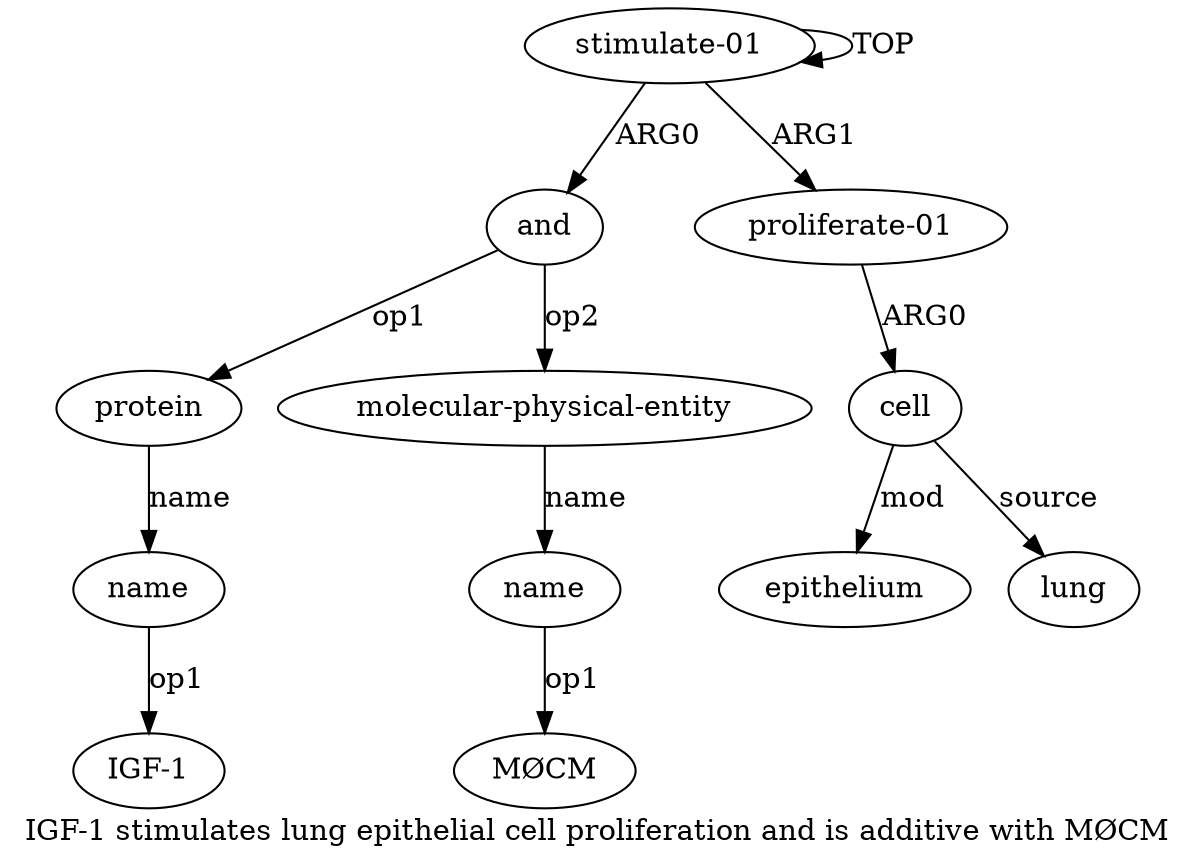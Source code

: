 digraph  {
	graph [label="IGF-1 stimulates lung epithelial cell proliferation and is additive with MØCM"];
	node [label="\N"];
	"a3 IGF-1"	 [color=black,
		gold_ind=-1,
		gold_label="IGF-1",
		label="IGF-1",
		test_ind=-1,
		test_label="IGF-1"];
	"a5 MØCM"	 [color=black,
		gold_ind=-1,
		gold_label=MØCM,
		label=MØCM,
		test_ind=-1,
		test_label=MØCM];
	a1	 [color=black,
		gold_ind=1,
		gold_label=and,
		label=and,
		test_ind=1,
		test_label=and];
	a2	 [color=black,
		gold_ind=2,
		gold_label=protein,
		label=protein,
		test_ind=2,
		test_label=protein];
	a1 -> a2 [key=0,
	color=black,
	gold_label=op1,
	label=op1,
	test_label=op1];
a4 [color=black,
	gold_ind=4,
	gold_label="molecular-physical-entity",
	label="molecular-physical-entity",
	test_ind=4,
	test_label="molecular-physical-entity"];
a1 -> a4 [key=0,
color=black,
gold_label=op2,
label=op2,
test_label=op2];
a0 [color=black,
gold_ind=0,
gold_label="stimulate-01",
label="stimulate-01",
test_ind=0,
test_label="stimulate-01"];
a0 -> a1 [key=0,
color=black,
gold_label=ARG0,
label=ARG0,
test_label=ARG0];
a0 -> a0 [key=0,
color=black,
gold_label=TOP,
label=TOP,
test_label=TOP];
a6 [color=black,
gold_ind=6,
gold_label="proliferate-01",
label="proliferate-01",
test_ind=6,
test_label="proliferate-01"];
a0 -> a6 [key=0,
color=black,
gold_label=ARG1,
label=ARG1,
test_label=ARG1];
a3 [color=black,
gold_ind=3,
gold_label=name,
label=name,
test_ind=3,
test_label=name];
a3 -> "a3 IGF-1" [key=0,
color=black,
gold_label=op1,
label=op1,
test_label=op1];
a2 -> a3 [key=0,
color=black,
gold_label=name,
label=name,
test_label=name];
a5 [color=black,
gold_ind=5,
gold_label=name,
label=name,
test_ind=5,
test_label=name];
a5 -> "a5 MØCM" [key=0,
color=black,
gold_label=op1,
label=op1,
test_label=op1];
a4 -> a5 [key=0,
color=black,
gold_label=name,
label=name,
test_label=name];
a7 [color=black,
gold_ind=7,
gold_label=cell,
label=cell,
test_ind=7,
test_label=cell];
a9 [color=black,
gold_ind=9,
gold_label=epithelium,
label=epithelium,
test_ind=9,
test_label=epithelium];
a7 -> a9 [key=0,
color=black,
gold_label=mod,
label=mod,
test_label=mod];
a8 [color=black,
gold_ind=8,
gold_label=lung,
label=lung,
test_ind=8,
test_label=lung];
a7 -> a8 [key=0,
color=black,
gold_label=source,
label=source,
test_label=source];
a6 -> a7 [key=0,
color=black,
gold_label=ARG0,
label=ARG0,
test_label=ARG0];
}
